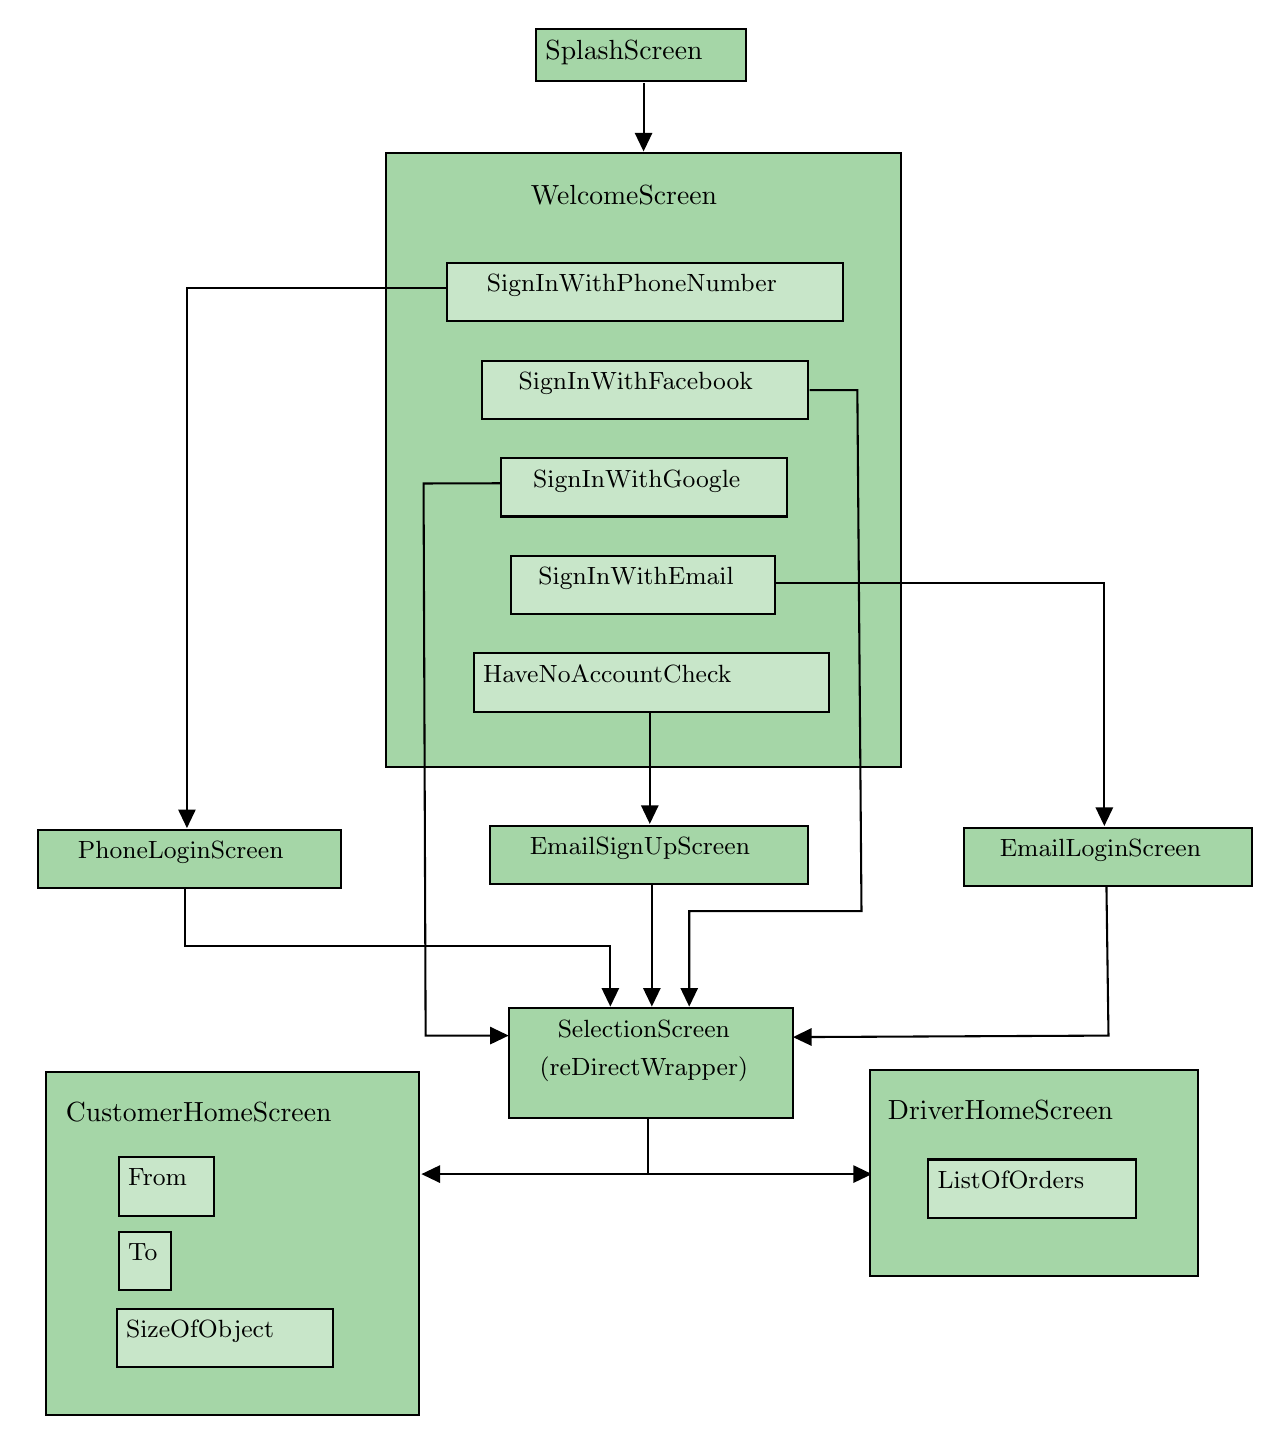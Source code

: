 

\tikzset{every picture/.style={line width=0.75pt}} %set default line width to 0.75pt        

\begin{tikzpicture}[x=0.75pt,y=0.75pt,yscale=-1,xscale=1]
%uncomment if require: \path (0,739); %set diagram left start at 0, and has height of 739

%Straight Lines [id:da7113497462701521] 
\draw    (335.79,44.11) -- (335.79,74.11) ;
\draw [shift={(335.79,77.11)}, rotate = 270] [fill={rgb, 255:red, 0; green, 0; blue, 0 }  ][line width=0.08]  [draw opacity=0] (8.93,-4.29) -- (0,0) -- (8.93,4.29) -- cycle    ;
%Shape: Rectangle [id:dp804679553514686] 
\draw  [fill={rgb, 255:red, 165; green, 214; blue, 167 }  ,fill opacity=1 ] (211.79,78) -- (459.79,78) -- (459.79,373.61) -- (211.79,373.61) -- cycle ;
%Straight Lines [id:da7748155015830069] 
\draw    (241.79,143.11) -- (115.79,143.11) -- (115.79,400.11) ;
\draw [shift={(115.79,403.11)}, rotate = 270] [fill={rgb, 255:red, 0; green, 0; blue, 0 }  ][line width=0.08]  [draw opacity=0] (8.93,-4.29) -- (0,0) -- (8.93,4.29) -- cycle    ;
%Straight Lines [id:da7985297999599543] 
\draw    (399.79,285.11) -- (557.79,285.11) -- (557.79,399.11) ;
\draw [shift={(557.79,402.11)}, rotate = 270] [fill={rgb, 255:red, 0; green, 0; blue, 0 }  ][line width=0.08]  [draw opacity=0] (8.93,-4.29) -- (0,0) -- (8.93,4.29) -- cycle    ;
%Straight Lines [id:da7337816453122255] 
\draw    (267,237) -- (229.79,237.11) -- (230.79,503.11) -- (267.79,503.11) ;
\draw [shift={(270.79,503.11)}, rotate = 180] [fill={rgb, 255:red, 0; green, 0; blue, 0 }  ][line width=0.08]  [draw opacity=0] (8.93,-4.29) -- (0,0) -- (8.93,4.29) -- cycle    ;
%Straight Lines [id:da284513979563384] 
\draw    (415.79,192.11) -- (438.79,192.11) -- (440.79,443.11) -- (357.79,443.11) -- (357.79,486.11) ;
\draw [shift={(357.79,489.11)}, rotate = 270] [fill={rgb, 255:red, 0; green, 0; blue, 0 }  ][line width=0.08]  [draw opacity=0] (8.93,-4.29) -- (0,0) -- (8.93,4.29) -- cycle    ;
%Straight Lines [id:da546691753229293] 
\draw    (114.79,430.11) -- (114.79,460.11) -- (319.79,460.11) -- (319.79,486.11) ;
\draw [shift={(319.79,489.11)}, rotate = 270] [fill={rgb, 255:red, 0; green, 0; blue, 0 }  ][line width=0.08]  [draw opacity=0] (8.93,-4.29) -- (0,0) -- (8.93,4.29) -- cycle    ;
%Straight Lines [id:da2721201746016835] 
\draw    (558.79,430.11) -- (559.79,503.11) -- (410.79,503.83) ;
\draw [shift={(407.79,503.84)}, rotate = 359.73] [fill={rgb, 255:red, 0; green, 0; blue, 0 }  ][line width=0.08]  [draw opacity=0] (8.93,-4.29) -- (0,0) -- (8.93,4.29) -- cycle    ;
%Straight Lines [id:da9264108411386227] 
\draw    (338.79,346.11) -- (338.79,398.11) ;
\draw [shift={(338.79,401.11)}, rotate = 270] [fill={rgb, 255:red, 0; green, 0; blue, 0 }  ][line width=0.08]  [draw opacity=0] (8.93,-4.29) -- (0,0) -- (8.93,4.29) -- cycle    ;
%Straight Lines [id:da2580705187866017] 
\draw    (339.79,430.11) -- (339.79,486.11) ;
\draw [shift={(339.79,489.11)}, rotate = 270] [fill={rgb, 255:red, 0; green, 0; blue, 0 }  ][line width=0.08]  [draw opacity=0] (8.93,-4.29) -- (0,0) -- (8.93,4.29) -- cycle    ;
%Straight Lines [id:da6089173734133702] 
\draw    (337.79,518.84) -- (337.79,569.84) -- (231.79,569.84) ;
\draw [shift={(228.79,569.84)}, rotate = 360] [fill={rgb, 255:red, 0; green, 0; blue, 0 }  ][line width=0.08]  [draw opacity=0] (8.93,-4.29) -- (0,0) -- (8.93,4.29) -- cycle    ;
%Straight Lines [id:da35122879335401014] 
\draw    (337.79,569.84) -- (442.79,569.84) ;
\draw [shift={(445.79,569.84)}, rotate = 180] [fill={rgb, 255:red, 0; green, 0; blue, 0 }  ][line width=0.08]  [draw opacity=0] (8.93,-4.29) -- (0,0) -- (8.93,4.29) -- cycle    ;
%Shape: Rectangle [id:dp36316864788775893] 
\draw  [fill={rgb, 255:red, 165; green, 214; blue, 167 }  ,fill opacity=1 ] (47.79,520.82) -- (227.79,520.82) -- (227.79,685.84) -- (47.79,685.84) -- cycle ;
%Shape: Rectangle [id:dp5437324655273716] 
\draw  [fill={rgb, 255:red, 165; green, 214; blue, 167 }  ,fill opacity=1 ] (445,519.82) -- (602.79,519.82) -- (602.79,618.75) -- (445,618.75) -- cycle ;

% Text Node
\draw  [fill={rgb, 255:red, 165; green, 214; blue, 167 }  ,fill opacity=1 ]  (284,18) -- (385,18) -- (385,43) -- (284,43) -- cycle  ;
\draw (287,22) node [anchor=north west][inner sep=0.75pt]   [align=left] {SplashScreen};
% Text Node
\draw (280,92) node [anchor=north west][inner sep=0.75pt]   [align=left] {WelcomeScreen};
% Text Node
\draw  [fill={rgb, 255:red, 200; green, 230; blue, 201 }  ,fill opacity=1 ]  (241,131) -- (432,131) -- (432,159) -- (241,159) -- cycle  ;
\draw (244,135) node [anchor=north west][inner sep=0.75pt]  [font=\large] [align=left] {\begin{minipage}[lt]{127.008pt}\setlength\topsep{0pt}
\begin{center}
{\small SignInWithPhoneNumber}
\end{center}

\end{minipage}};
% Text Node
\draw  [fill={rgb, 255:red, 200; green, 230; blue, 201 }  ,fill opacity=1 ]  (258,178) -- (415,178) -- (415,206) -- (258,206) -- cycle  ;
\draw (261,182) node [anchor=north west][inner sep=0.75pt]  [font=\large] [align=left] {\begin{minipage}[lt]{104.357pt}\setlength\topsep{0pt}
\begin{center}
{\small SignInWithFacebook}
\end{center}

\end{minipage}};
% Text Node
\draw  [fill={rgb, 255:red, 200; green, 230; blue, 201 }  ,fill opacity=1 ]  (267,225) -- (405,225) -- (405,253) -- (267,253) -- cycle  ;
\draw (270,229) node [anchor=north west][inner sep=0.75pt]  [font=\large] [align=left] {\begin{minipage}[lt]{91.501pt}\setlength\topsep{0pt}
\begin{center}
{\small SignInWithGoogle}
\end{center}

\end{minipage}};
% Text Node
\draw  [fill={rgb, 255:red, 200; green, 230; blue, 201 }  ,fill opacity=1 ]  (272,272) -- (399,272) -- (399,300) -- (272,300) -- cycle  ;
\draw (275,276) node [anchor=north west][inner sep=0.75pt]  [font=\large] [align=left] {\begin{minipage}[lt]{83.522pt}\setlength\topsep{0pt}
\begin{center}
{\small SignInWithEmail}
\end{center}

\end{minipage}};
% Text Node
\draw  [fill={rgb, 255:red, 165; green, 214; blue, 167 }  ,fill opacity=1 ]  (44,404) -- (190,404) -- (190,432) -- (44,432) -- cycle  ;
\draw (47,408) node [anchor=north west][inner sep=0.75pt]  [font=\large] [align=left] {\begin{minipage}[lt]{96.417pt}\setlength\topsep{0pt}
\begin{center}
{\small PhoneLoginScreen}
\end{center}

\end{minipage}};
% Text Node
\draw  [fill={rgb, 255:red, 165; green, 214; blue, 167 }  ,fill opacity=1 ]  (490,403) -- (629,403) -- (629,431) -- (490,431) -- cycle  ;
\draw (493,407) node [anchor=north west][inner sep=0.75pt]  [font=\large] [align=left] {\begin{minipage}[lt]{92.109pt}\setlength\topsep{0pt}
\begin{center}
{\small EmailLoginScreen}
\end{center}

\end{minipage}};
% Text Node
\draw  [fill={rgb, 255:red, 165; green, 214; blue, 167 }  ,fill opacity=1 ]  (271,490) -- (408,490) -- (408,543) -- (271,543) -- cycle  ;
\draw (274,494) node [anchor=north west][inner sep=0.75pt]  [font=\large] [align=left] {\begin{minipage}[lt]{90.651pt}\setlength\topsep{0pt}
\begin{center}
{\small SelectionScreen }\\{\small (reDirectWrapper)}
\end{center}

\end{minipage}};
% Text Node
\draw  [fill={rgb, 255:red, 200; green, 230; blue, 201 }  ,fill opacity=1 ]  (254,319) -- (425,319) -- (425,347) -- (254,347) -- cycle  ;
\draw (257,323) node [anchor=north west][inner sep=0.75pt]  [font=\large] [align=left] {{\small HaveNoAccountCheck}};
% Text Node
\draw  [fill={rgb, 255:red, 165; green, 214; blue, 167 }  ,fill opacity=1 ]  (262,402) -- (415,402) -- (415,430) -- (262,430) -- cycle  ;
\draw (265,406) node [anchor=north west][inner sep=0.75pt]  [font=\large] [align=left] {\begin{minipage}[lt]{101.285pt}\setlength\topsep{0pt}
\begin{center}
{\small EmailSignUpScreen}
\end{center}

\end{minipage}};
% Text Node
\draw (56,533.82) node [anchor=north west][inner sep=0.75pt]   [align=left] {CustomerHomeScreen};
% Text Node
\draw (452,532.82) node [anchor=north west][inner sep=0.75pt]   [align=left] {DriverHomeScreen};
% Text Node
\draw  [fill={rgb, 255:red, 200; green, 230; blue, 201 }  ,fill opacity=1 ]  (83,561.82) -- (129,561.82) -- (129,589.82) -- (83,589.82) -- cycle  ;
\draw (86,565.82) node [anchor=north west][inner sep=0.75pt]  [font=\large] [align=left] {{\small From}};
% Text Node
\draw  [fill={rgb, 255:red, 200; green, 230; blue, 201 }  ,fill opacity=1 ]  (83,597.82) -- (108,597.82) -- (108,625.82) -- (83,625.82) -- cycle  ;
\draw (86,601.82) node [anchor=north west][inner sep=0.75pt]  [font=\large] [align=left] {{\small To}};
% Text Node
\draw  [fill={rgb, 255:red, 200; green, 230; blue, 201 }  ,fill opacity=1 ]  (82,634.82) -- (186,634.82) -- (186,662.82) -- (82,662.82) -- cycle  ;
\draw (85,638.82) node [anchor=north west][inner sep=0.75pt]  [font=\large] [align=left] {{\small SizeOfObject}};
% Text Node
\draw  [fill={rgb, 255:red, 200; green, 230; blue, 201 }  ,fill opacity=1 ]  (473,562.82) -- (573,562.82) -- (573,590.82) -- (473,590.82) -- cycle  ;
\draw (476,566.82) node [anchor=north west][inner sep=0.75pt]  [font=\large] [align=left] {{\small ListOfOrders}};


\end{tikzpicture}
